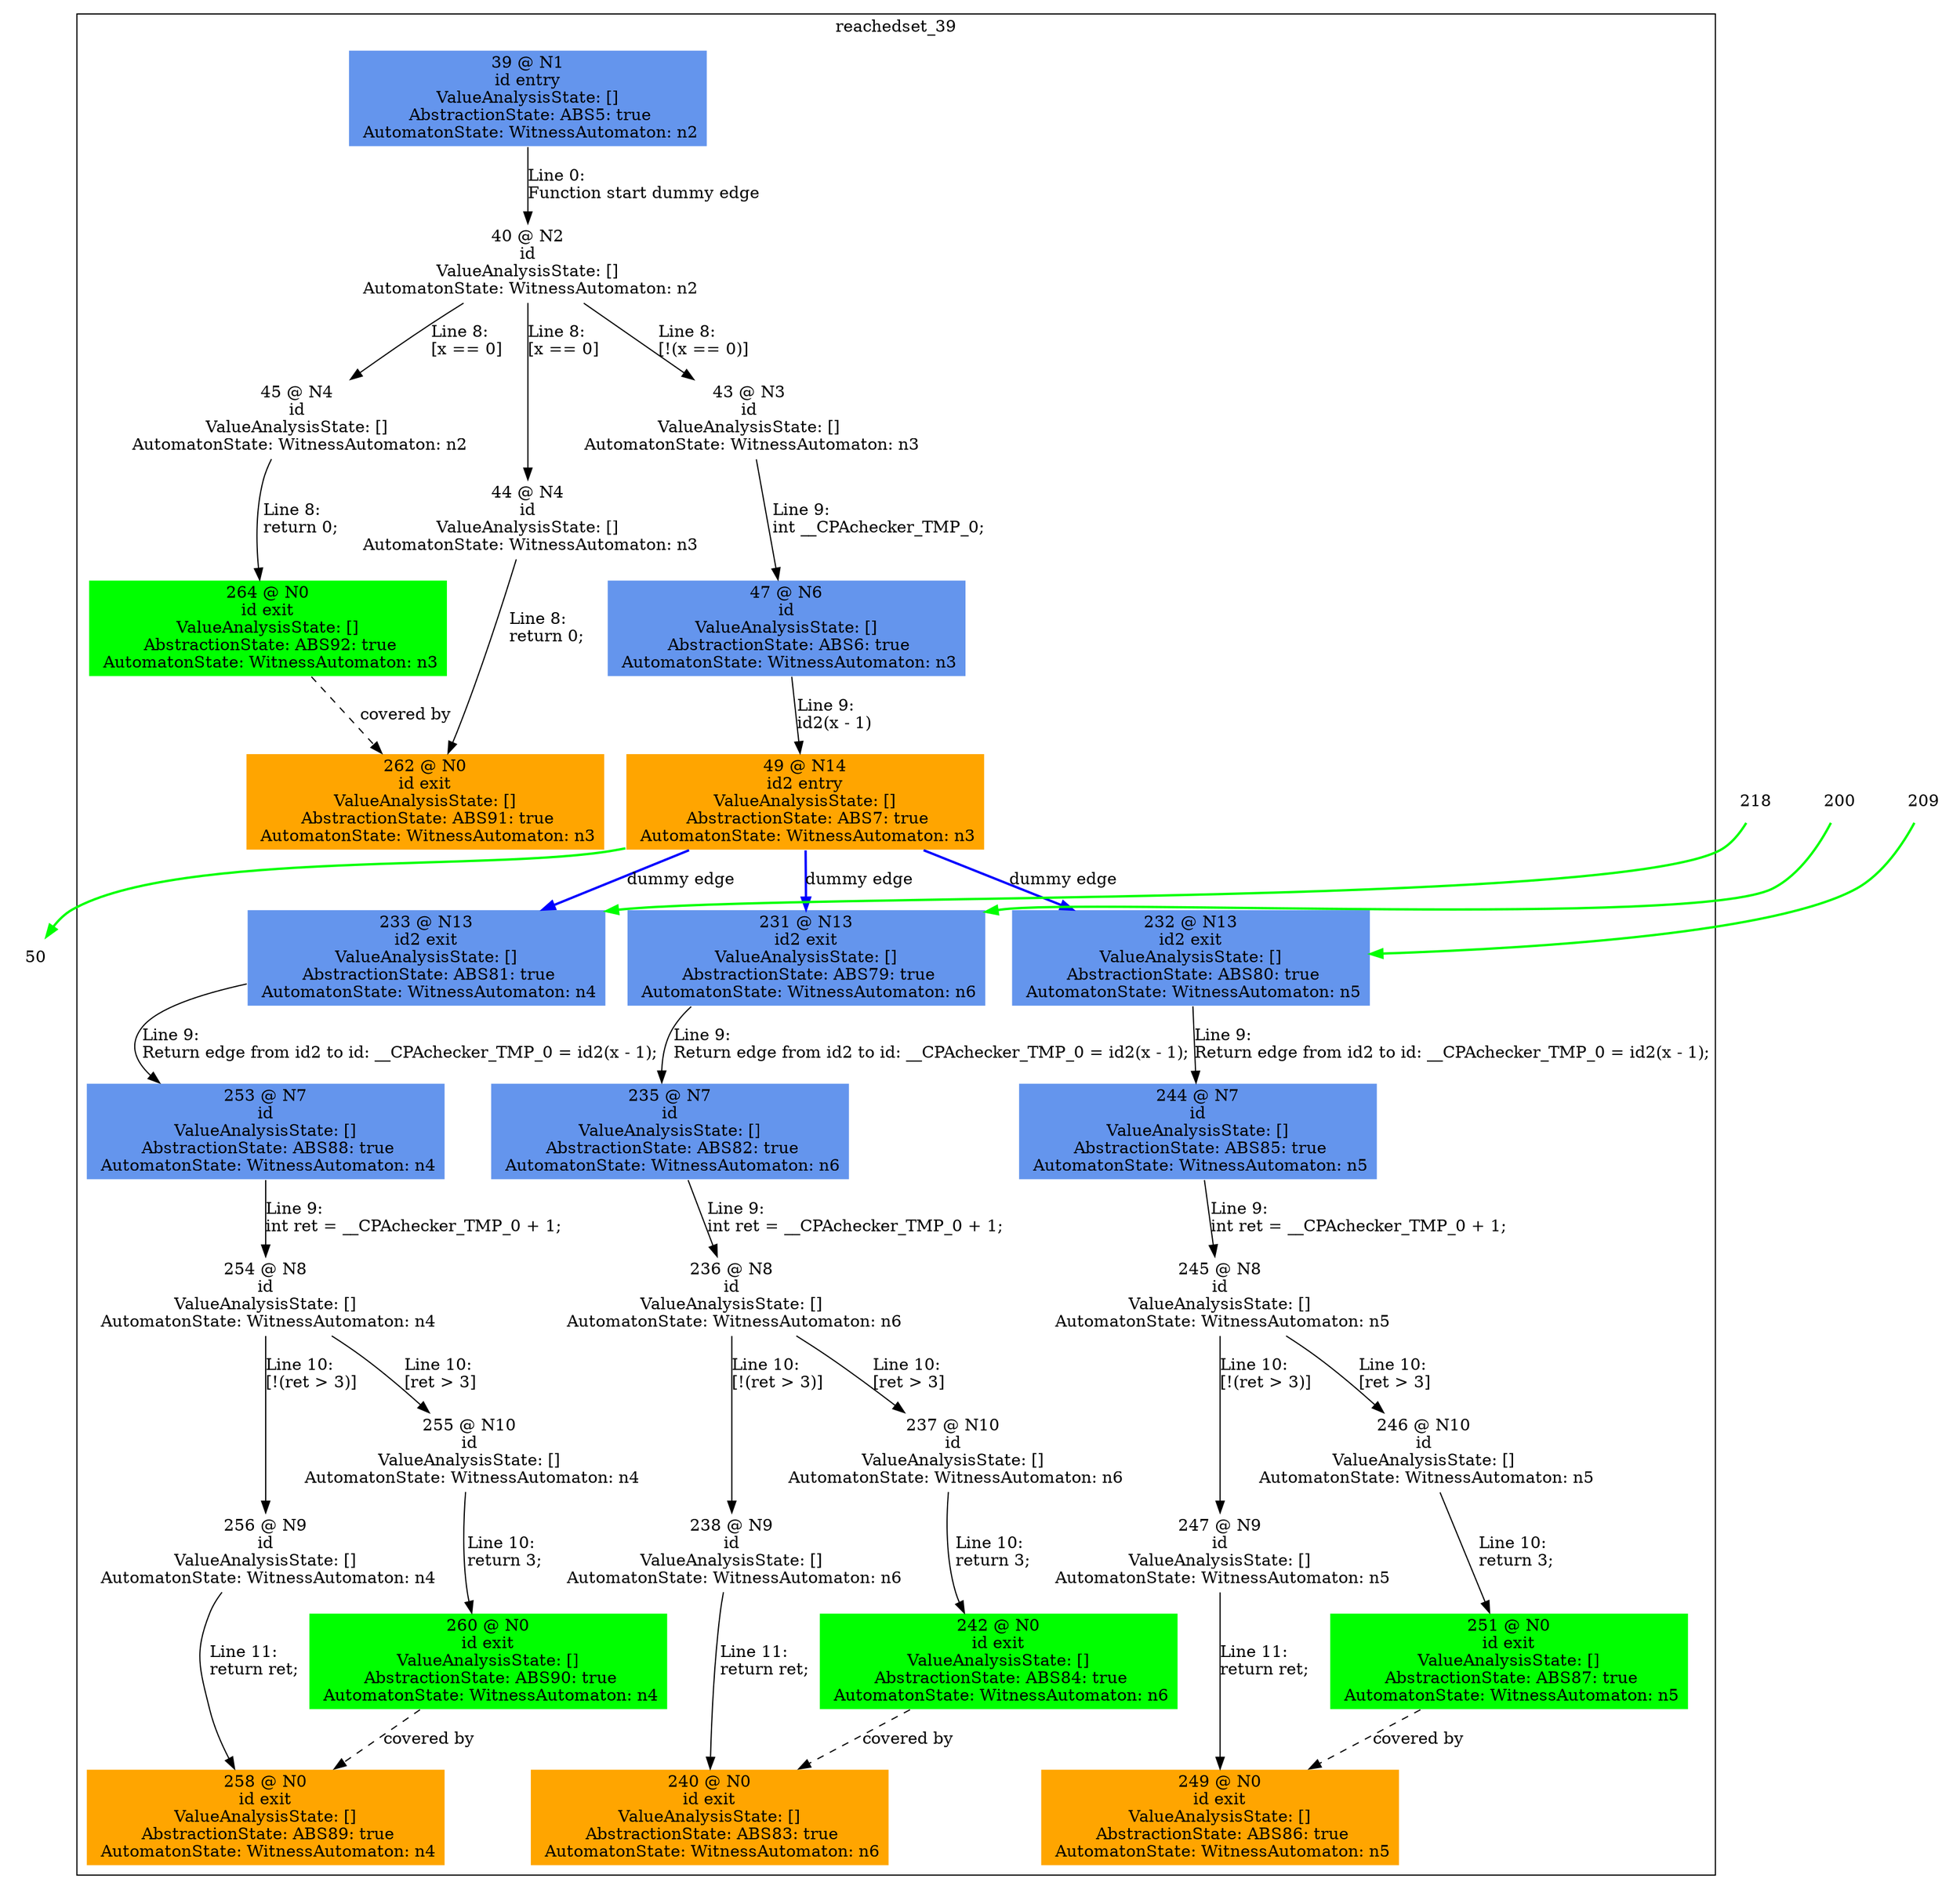 digraph ARG {
node [style="filled" shape="box" color="white"]
subgraph cluster_39 {
label="reachedset_39"
39 [fillcolor="cornflowerblue" label="39 @ N1\nid entry\nValueAnalysisState: []\n AbstractionState: ABS5: true\n AutomatonState: WitnessAutomaton: n2\n" id="39"]
40 [label="40 @ N2\nid\nValueAnalysisState: []\n AutomatonState: WitnessAutomaton: n2\n" id="40"]
45 [label="45 @ N4\nid\nValueAnalysisState: []\n AutomatonState: WitnessAutomaton: n2\n" id="45"]
264 [fillcolor="green" label="264 @ N0\nid exit\nValueAnalysisState: []\n AbstractionState: ABS92: true\n AutomatonState: WitnessAutomaton: n3\n" id="264"]
44 [label="44 @ N4\nid\nValueAnalysisState: []\n AutomatonState: WitnessAutomaton: n3\n" id="44"]
262 [fillcolor="orange" label="262 @ N0\nid exit\nValueAnalysisState: []\n AbstractionState: ABS91: true\n AutomatonState: WitnessAutomaton: n3\n" id="262"]
43 [label="43 @ N3\nid\nValueAnalysisState: []\n AutomatonState: WitnessAutomaton: n3\n" id="43"]
47 [fillcolor="cornflowerblue" label="47 @ N6\nid\nValueAnalysisState: []\n AbstractionState: ABS6: true\n AutomatonState: WitnessAutomaton: n3\n" id="47"]
49 [fillcolor="orange" label="49 @ N14\nid2 entry\nValueAnalysisState: []\n AbstractionState: ABS7: true\n AutomatonState: WitnessAutomaton: n3\n" id="49"]
233 [fillcolor="cornflowerblue" label="233 @ N13\nid2 exit\nValueAnalysisState: []\n AbstractionState: ABS81: true\n AutomatonState: WitnessAutomaton: n4\n" id="233"]
253 [fillcolor="cornflowerblue" label="253 @ N7\nid\nValueAnalysisState: []\n AbstractionState: ABS88: true\n AutomatonState: WitnessAutomaton: n4\n" id="253"]
254 [label="254 @ N8\nid\nValueAnalysisState: []\n AutomatonState: WitnessAutomaton: n4\n" id="254"]
256 [label="256 @ N9\nid\nValueAnalysisState: []\n AutomatonState: WitnessAutomaton: n4\n" id="256"]
258 [fillcolor="orange" label="258 @ N0\nid exit\nValueAnalysisState: []\n AbstractionState: ABS89: true\n AutomatonState: WitnessAutomaton: n4\n" id="258"]
255 [label="255 @ N10\nid\nValueAnalysisState: []\n AutomatonState: WitnessAutomaton: n4\n" id="255"]
260 [fillcolor="green" label="260 @ N0\nid exit\nValueAnalysisState: []\n AbstractionState: ABS90: true\n AutomatonState: WitnessAutomaton: n4\n" id="260"]
232 [fillcolor="cornflowerblue" label="232 @ N13\nid2 exit\nValueAnalysisState: []\n AbstractionState: ABS80: true\n AutomatonState: WitnessAutomaton: n5\n" id="232"]
244 [fillcolor="cornflowerblue" label="244 @ N7\nid\nValueAnalysisState: []\n AbstractionState: ABS85: true\n AutomatonState: WitnessAutomaton: n5\n" id="244"]
245 [label="245 @ N8\nid\nValueAnalysisState: []\n AutomatonState: WitnessAutomaton: n5\n" id="245"]
247 [label="247 @ N9\nid\nValueAnalysisState: []\n AutomatonState: WitnessAutomaton: n5\n" id="247"]
249 [fillcolor="orange" label="249 @ N0\nid exit\nValueAnalysisState: []\n AbstractionState: ABS86: true\n AutomatonState: WitnessAutomaton: n5\n" id="249"]
246 [label="246 @ N10\nid\nValueAnalysisState: []\n AutomatonState: WitnessAutomaton: n5\n" id="246"]
251 [fillcolor="green" label="251 @ N0\nid exit\nValueAnalysisState: []\n AbstractionState: ABS87: true\n AutomatonState: WitnessAutomaton: n5\n" id="251"]
231 [fillcolor="cornflowerblue" label="231 @ N13\nid2 exit\nValueAnalysisState: []\n AbstractionState: ABS79: true\n AutomatonState: WitnessAutomaton: n6\n" id="231"]
235 [fillcolor="cornflowerblue" label="235 @ N7\nid\nValueAnalysisState: []\n AbstractionState: ABS82: true\n AutomatonState: WitnessAutomaton: n6\n" id="235"]
236 [label="236 @ N8\nid\nValueAnalysisState: []\n AutomatonState: WitnessAutomaton: n6\n" id="236"]
238 [label="238 @ N9\nid\nValueAnalysisState: []\n AutomatonState: WitnessAutomaton: n6\n" id="238"]
240 [fillcolor="orange" label="240 @ N0\nid exit\nValueAnalysisState: []\n AbstractionState: ABS83: true\n AutomatonState: WitnessAutomaton: n6\n" id="240"]
237 [label="237 @ N10\nid\nValueAnalysisState: []\n AutomatonState: WitnessAutomaton: n6\n" id="237"]
242 [fillcolor="green" label="242 @ N0\nid exit\nValueAnalysisState: []\n AbstractionState: ABS84: true\n AutomatonState: WitnessAutomaton: n6\n" id="242"]
39 -> 40 [label="Line 0: \lFunction start dummy edge\l" id="39 -> 40"]
40 -> 43 [label="Line 8: \l[!(x == 0)]\l" id="40 -> 43"]
40 -> 44 [label="Line 8: \l[x == 0]\l" id="40 -> 44"]
40 -> 45 [label="Line 8: \l[x == 0]\l" id="40 -> 45"]
45 -> 264 [label="Line 8: \lreturn 0;\l" id="45 -> 264"]
44 -> 262 [label="Line 8: \lreturn 0;\l" id="44 -> 262"]
264 -> 262 [style="dashed" weight="0" label="covered by"]
43 -> 47 [label="Line 9: \lint __CPAchecker_TMP_0;\l" id="43 -> 47"]
47 -> 49 [label="Line 9: \lid2(x - 1)\l" id="47 -> 49"]
49 -> 231 [style="bold" color="blue" label="dummy edge" id="49 -> 231"]
49 -> 232 [style="bold" color="blue" label="dummy edge" id="49 -> 232"]
49 -> 233 [style="bold" color="blue" label="dummy edge" id="49 -> 233"]
233 -> 253 [label="Line 9: \lReturn edge from id2 to id: __CPAchecker_TMP_0 = id2(x - 1);\l" id="233 -> 253"]
253 -> 254 [label="Line 9: \lint ret = __CPAchecker_TMP_0 + 1;\l" id="253 -> 254"]
254 -> 255 [label="Line 10: \l[ret > 3]\l" id="254 -> 255"]
254 -> 256 [label="Line 10: \l[!(ret > 3)]\l" id="254 -> 256"]
256 -> 258 [label="Line 11: \lreturn ret;\l" id="256 -> 258"]
260 -> 258 [style="dashed" weight="0" label="covered by"]
255 -> 260 [label="Line 10: \lreturn 3;\l" id="255 -> 260"]
232 -> 244 [label="Line 9: \lReturn edge from id2 to id: __CPAchecker_TMP_0 = id2(x - 1);\l" id="232 -> 244"]
244 -> 245 [label="Line 9: \lint ret = __CPAchecker_TMP_0 + 1;\l" id="244 -> 245"]
245 -> 246 [label="Line 10: \l[ret > 3]\l" id="245 -> 246"]
245 -> 247 [label="Line 10: \l[!(ret > 3)]\l" id="245 -> 247"]
247 -> 249 [label="Line 11: \lreturn ret;\l" id="247 -> 249"]
251 -> 249 [style="dashed" weight="0" label="covered by"]
246 -> 251 [label="Line 10: \lreturn 3;\l" id="246 -> 251"]
231 -> 235 [label="Line 9: \lReturn edge from id2 to id: __CPAchecker_TMP_0 = id2(x - 1);\l" id="231 -> 235"]
235 -> 236 [label="Line 9: \lint ret = __CPAchecker_TMP_0 + 1;\l" id="235 -> 236"]
236 -> 237 [label="Line 10: \l[ret > 3]\l" id="236 -> 237"]
236 -> 238 [label="Line 10: \l[!(ret > 3)]\l" id="236 -> 238"]
238 -> 240 [label="Line 11: \lreturn ret;\l" id="238 -> 240"]
242 -> 240 [style="dashed" weight="0" label="covered by"]
237 -> 242 [label="Line 10: \lreturn 3;\l" id="237 -> 242"]
}
218 -> 233 [color=green style=bold]
200 -> 231 [color=green style=bold]
49 -> 50 [color=green style=bold]
209 -> 232 [color=green style=bold]
}
